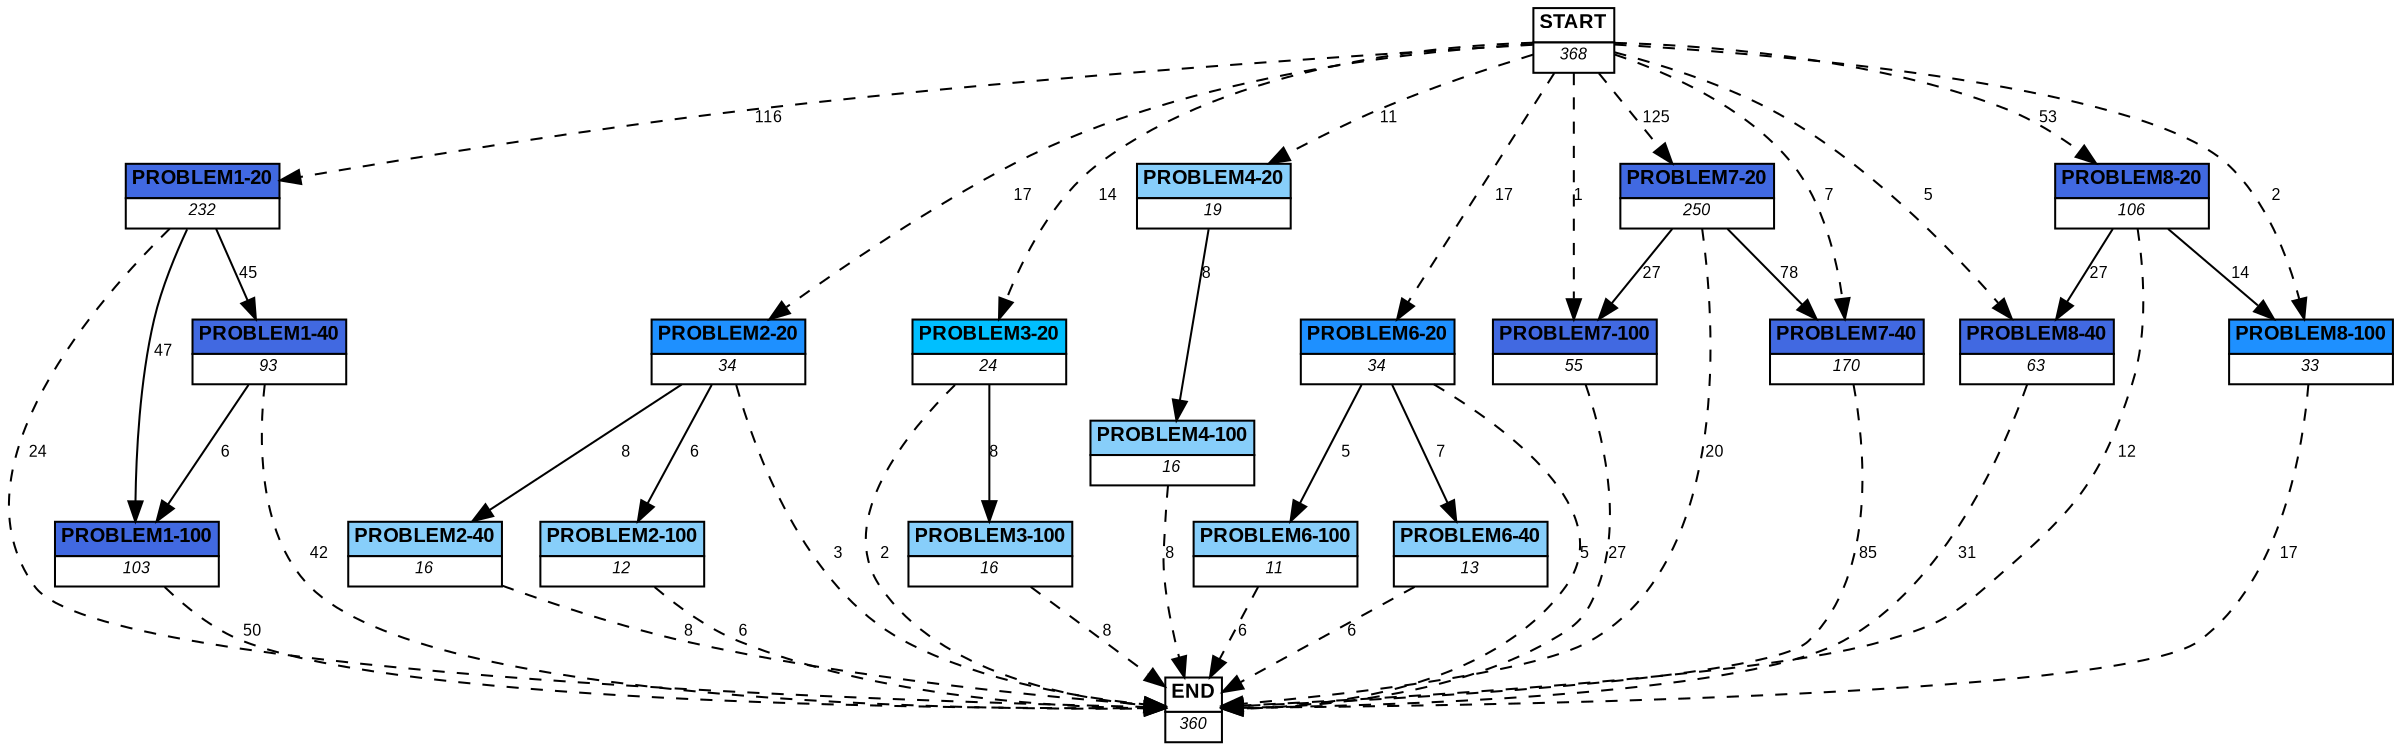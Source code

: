 digraph graphname {
	dpi = 150
	size="16,11!";
	margin = 0;
"PROBLEM1-20" [shape=plain, label=<<table border="0" cellborder="1" cellspacing="0"><tr><td bgcolor="royalblue"><FONT face="Arial" POINT-SIZE="10"><b>PROBLEM1-20</b></FONT></td></tr><tr><td bgcolor="white"><FONT face="Arial" POINT-SIZE="8"><i>232</i></FONT></td></tr></table>>]
"PROBLEM1-40" [shape=plain, label=<<table border="0" cellborder="1" cellspacing="0"><tr><td bgcolor="royalblue"><FONT face="Arial" POINT-SIZE="10"><b>PROBLEM1-40</b></FONT></td></tr><tr><td bgcolor="white"><FONT face="Arial" POINT-SIZE="8"><i>93</i></FONT></td></tr></table>>]
"PROBLEM1-100" [shape=plain, label=<<table border="0" cellborder="1" cellspacing="0"><tr><td bgcolor="royalblue"><FONT face="Arial" POINT-SIZE="10"><b>PROBLEM1-100</b></FONT></td></tr><tr><td bgcolor="white"><FONT face="Arial" POINT-SIZE="8"><i>103</i></FONT></td></tr></table>>]
"PROBLEM2-20" [shape=plain, label=<<table border="0" cellborder="1" cellspacing="0"><tr><td bgcolor="dodgerblue"><FONT face="Arial" POINT-SIZE="10"><b>PROBLEM2-20</b></FONT></td></tr><tr><td bgcolor="white"><FONT face="Arial" POINT-SIZE="8"><i>34</i></FONT></td></tr></table>>]
"PROBLEM2-40" [shape=plain, label=<<table border="0" cellborder="1" cellspacing="0"><tr><td bgcolor="lightskyblue"><FONT face="Arial" POINT-SIZE="10"><b>PROBLEM2-40</b></FONT></td></tr><tr><td bgcolor="white"><FONT face="Arial" POINT-SIZE="8"><i>16</i></FONT></td></tr></table>>]
"PROBLEM2-100" [shape=plain, label=<<table border="0" cellborder="1" cellspacing="0"><tr><td bgcolor="lightskyblue"><FONT face="Arial" POINT-SIZE="10"><b>PROBLEM2-100</b></FONT></td></tr><tr><td bgcolor="white"><FONT face="Arial" POINT-SIZE="8"><i>12</i></FONT></td></tr></table>>]
"PROBLEM3-20" [shape=plain, label=<<table border="0" cellborder="1" cellspacing="0"><tr><td bgcolor="deepskyblue"><FONT face="Arial" POINT-SIZE="10"><b>PROBLEM3-20</b></FONT></td></tr><tr><td bgcolor="white"><FONT face="Arial" POINT-SIZE="8"><i>24</i></FONT></td></tr></table>>]
"PROBLEM3-100" [shape=plain, label=<<table border="0" cellborder="1" cellspacing="0"><tr><td bgcolor="lightskyblue"><FONT face="Arial" POINT-SIZE="10"><b>PROBLEM3-100</b></FONT></td></tr><tr><td bgcolor="white"><FONT face="Arial" POINT-SIZE="8"><i>16</i></FONT></td></tr></table>>]
"PROBLEM4-20" [shape=plain, label=<<table border="0" cellborder="1" cellspacing="0"><tr><td bgcolor="lightskyblue"><FONT face="Arial" POINT-SIZE="10"><b>PROBLEM4-20</b></FONT></td></tr><tr><td bgcolor="white"><FONT face="Arial" POINT-SIZE="8"><i>19</i></FONT></td></tr></table>>]
"PROBLEM4-100" [shape=plain, label=<<table border="0" cellborder="1" cellspacing="0"><tr><td bgcolor="lightskyblue"><FONT face="Arial" POINT-SIZE="10"><b>PROBLEM4-100</b></FONT></td></tr><tr><td bgcolor="white"><FONT face="Arial" POINT-SIZE="8"><i>16</i></FONT></td></tr></table>>]
"PROBLEM6-20" [shape=plain, label=<<table border="0" cellborder="1" cellspacing="0"><tr><td bgcolor="dodgerblue"><FONT face="Arial" POINT-SIZE="10"><b>PROBLEM6-20</b></FONT></td></tr><tr><td bgcolor="white"><FONT face="Arial" POINT-SIZE="8"><i>34</i></FONT></td></tr></table>>]
"PROBLEM6-100" [shape=plain, label=<<table border="0" cellborder="1" cellspacing="0"><tr><td bgcolor="lightskyblue"><FONT face="Arial" POINT-SIZE="10"><b>PROBLEM6-100</b></FONT></td></tr><tr><td bgcolor="white"><FONT face="Arial" POINT-SIZE="8"><i>11</i></FONT></td></tr></table>>]
"PROBLEM6-40" [shape=plain, label=<<table border="0" cellborder="1" cellspacing="0"><tr><td bgcolor="lightskyblue"><FONT face="Arial" POINT-SIZE="10"><b>PROBLEM6-40</b></FONT></td></tr><tr><td bgcolor="white"><FONT face="Arial" POINT-SIZE="8"><i>13</i></FONT></td></tr></table>>]
"PROBLEM7-20" [shape=plain, label=<<table border="0" cellborder="1" cellspacing="0"><tr><td bgcolor="royalblue"><FONT face="Arial" POINT-SIZE="10"><b>PROBLEM7-20</b></FONT></td></tr><tr><td bgcolor="white"><FONT face="Arial" POINT-SIZE="8"><i>250</i></FONT></td></tr></table>>]
"PROBLEM7-40" [shape=plain, label=<<table border="0" cellborder="1" cellspacing="0"><tr><td bgcolor="royalblue"><FONT face="Arial" POINT-SIZE="10"><b>PROBLEM7-40</b></FONT></td></tr><tr><td bgcolor="white"><FONT face="Arial" POINT-SIZE="8"><i>170</i></FONT></td></tr></table>>]
"PROBLEM7-100" [shape=plain, label=<<table border="0" cellborder="1" cellspacing="0"><tr><td bgcolor="royalblue"><FONT face="Arial" POINT-SIZE="10"><b>PROBLEM7-100</b></FONT></td></tr><tr><td bgcolor="white"><FONT face="Arial" POINT-SIZE="8"><i>55</i></FONT></td></tr></table>>]
"PROBLEM8-40" [shape=plain, label=<<table border="0" cellborder="1" cellspacing="0"><tr><td bgcolor="royalblue"><FONT face="Arial" POINT-SIZE="10"><b>PROBLEM8-40</b></FONT></td></tr><tr><td bgcolor="white"><FONT face="Arial" POINT-SIZE="8"><i>63</i></FONT></td></tr></table>>]
"PROBLEM8-20" [shape=plain, label=<<table border="0" cellborder="1" cellspacing="0"><tr><td bgcolor="royalblue"><FONT face="Arial" POINT-SIZE="10"><b>PROBLEM8-20</b></FONT></td></tr><tr><td bgcolor="white"><FONT face="Arial" POINT-SIZE="8"><i>106</i></FONT></td></tr></table>>]
"PROBLEM8-100" [shape=plain, label=<<table border="0" cellborder="1" cellspacing="0"><tr><td bgcolor="dodgerblue"><FONT face="Arial" POINT-SIZE="10"><b>PROBLEM8-100</b></FONT></td></tr><tr><td bgcolor="white"><FONT face="Arial" POINT-SIZE="8"><i>33</i></FONT></td></tr></table>>]
"START" [shape=plain, label=<<table border="0" cellborder="1" cellspacing="0"><tr><td bgcolor="white"><FONT face="Arial" POINT-SIZE="10"><b>START</b></FONT></td></tr><tr><td bgcolor="white"><FONT face="Arial" POINT-SIZE="8"><i>368</i></FONT></td></tr></table>>]
"END" [shape=plain, label=<<table border="0" cellborder="1" cellspacing="0"><tr><td bgcolor="white"><FONT face="Arial" POINT-SIZE="10"><b>END</b></FONT></td></tr><tr><td bgcolor="white"><FONT face="Arial" POINT-SIZE="8"><i>360</i></FONT></td></tr></table>>]
"PROBLEM1-20" -> "PROBLEM1-40" [ label ="45" labelfloat=false fontname="Arial" fontsize=8]
"PROBLEM1-20" -> "PROBLEM1-100" [ label ="47" labelfloat=false fontname="Arial" fontsize=8]
"PROBLEM1-20" -> "END" [ style = dashed label ="24" labelfloat=false fontname="Arial" fontsize=8]
"PROBLEM1-40" -> "PROBLEM1-100" [ label ="6" labelfloat=false fontname="Arial" fontsize=8]
"PROBLEM1-40" -> "END" [ style = dashed label ="42" labelfloat=false fontname="Arial" fontsize=8]
"PROBLEM1-100" -> "END" [ style = dashed label ="50" labelfloat=false fontname="Arial" fontsize=8]
"PROBLEM2-20" -> "PROBLEM2-40" [ label ="8" labelfloat=false fontname="Arial" fontsize=8]
"PROBLEM2-20" -> "PROBLEM2-100" [ label ="6" labelfloat=false fontname="Arial" fontsize=8]
"PROBLEM2-20" -> "END" [ style = dashed label ="3" labelfloat=false fontname="Arial" fontsize=8]
"PROBLEM2-40" -> "END" [ style = dashed label ="8" labelfloat=false fontname="Arial" fontsize=8]
"PROBLEM2-100" -> "END" [ style = dashed label ="6" labelfloat=false fontname="Arial" fontsize=8]
"PROBLEM3-20" -> "PROBLEM3-100" [ label ="8" labelfloat=false fontname="Arial" fontsize=8]
"PROBLEM3-20" -> "END" [ style = dashed label ="2" labelfloat=false fontname="Arial" fontsize=8]
"PROBLEM3-100" -> "END" [ style = dashed label ="8" labelfloat=false fontname="Arial" fontsize=8]
"PROBLEM4-20" -> "PROBLEM4-100" [ label ="8" labelfloat=false fontname="Arial" fontsize=8]
"PROBLEM4-100" -> "END" [ style = dashed label ="8" labelfloat=false fontname="Arial" fontsize=8]
"PROBLEM6-20" -> "PROBLEM6-100" [ label ="5" labelfloat=false fontname="Arial" fontsize=8]
"PROBLEM6-20" -> "PROBLEM6-40" [ label ="7" labelfloat=false fontname="Arial" fontsize=8]
"PROBLEM6-20" -> "END" [ style = dashed label ="5" labelfloat=false fontname="Arial" fontsize=8]
"PROBLEM6-100" -> "END" [ style = dashed label ="6" labelfloat=false fontname="Arial" fontsize=8]
"PROBLEM6-40" -> "END" [ style = dashed label ="6" labelfloat=false fontname="Arial" fontsize=8]
"PROBLEM7-20" -> "PROBLEM7-40" [ label ="78" labelfloat=false fontname="Arial" fontsize=8]
"PROBLEM7-20" -> "PROBLEM7-100" [ label ="27" labelfloat=false fontname="Arial" fontsize=8]
"PROBLEM7-20" -> "END" [ style = dashed label ="20" labelfloat=false fontname="Arial" fontsize=8]
"PROBLEM7-40" -> "END" [ style = dashed label ="85" labelfloat=false fontname="Arial" fontsize=8]
"PROBLEM7-100" -> "END" [ style = dashed label ="27" labelfloat=false fontname="Arial" fontsize=8]
"PROBLEM8-40" -> "END" [ style = dashed label ="31" labelfloat=false fontname="Arial" fontsize=8]
"PROBLEM8-20" -> "PROBLEM8-40" [ label ="27" labelfloat=false fontname="Arial" fontsize=8]
"PROBLEM8-20" -> "PROBLEM8-100" [ label ="14" labelfloat=false fontname="Arial" fontsize=8]
"PROBLEM8-20" -> "END" [ style = dashed label ="12" labelfloat=false fontname="Arial" fontsize=8]
"PROBLEM8-100" -> "END" [ style = dashed label ="17" labelfloat=false fontname="Arial" fontsize=8]
"START" -> "PROBLEM1-20" [ style = dashed label ="116" labelfloat=false fontname="Arial" fontsize=8]
"START" -> "PROBLEM2-20" [ style = dashed label ="17" labelfloat=false fontname="Arial" fontsize=8]
"START" -> "PROBLEM3-20" [ style = dashed label ="14" labelfloat=false fontname="Arial" fontsize=8]
"START" -> "PROBLEM4-20" [ style = dashed label ="11" labelfloat=false fontname="Arial" fontsize=8]
"START" -> "PROBLEM6-20" [ style = dashed label ="17" labelfloat=false fontname="Arial" fontsize=8]
"START" -> "PROBLEM7-20" [ style = dashed label ="125" labelfloat=false fontname="Arial" fontsize=8]
"START" -> "PROBLEM7-40" [ style = dashed label ="7" labelfloat=false fontname="Arial" fontsize=8]
"START" -> "PROBLEM7-100" [ style = dashed label ="1" labelfloat=false fontname="Arial" fontsize=8]
"START" -> "PROBLEM8-40" [ style = dashed label ="5" labelfloat=false fontname="Arial" fontsize=8]
"START" -> "PROBLEM8-20" [ style = dashed label ="53" labelfloat=false fontname="Arial" fontsize=8]
"START" -> "PROBLEM8-100" [ style = dashed label ="2" labelfloat=false fontname="Arial" fontsize=8]
}